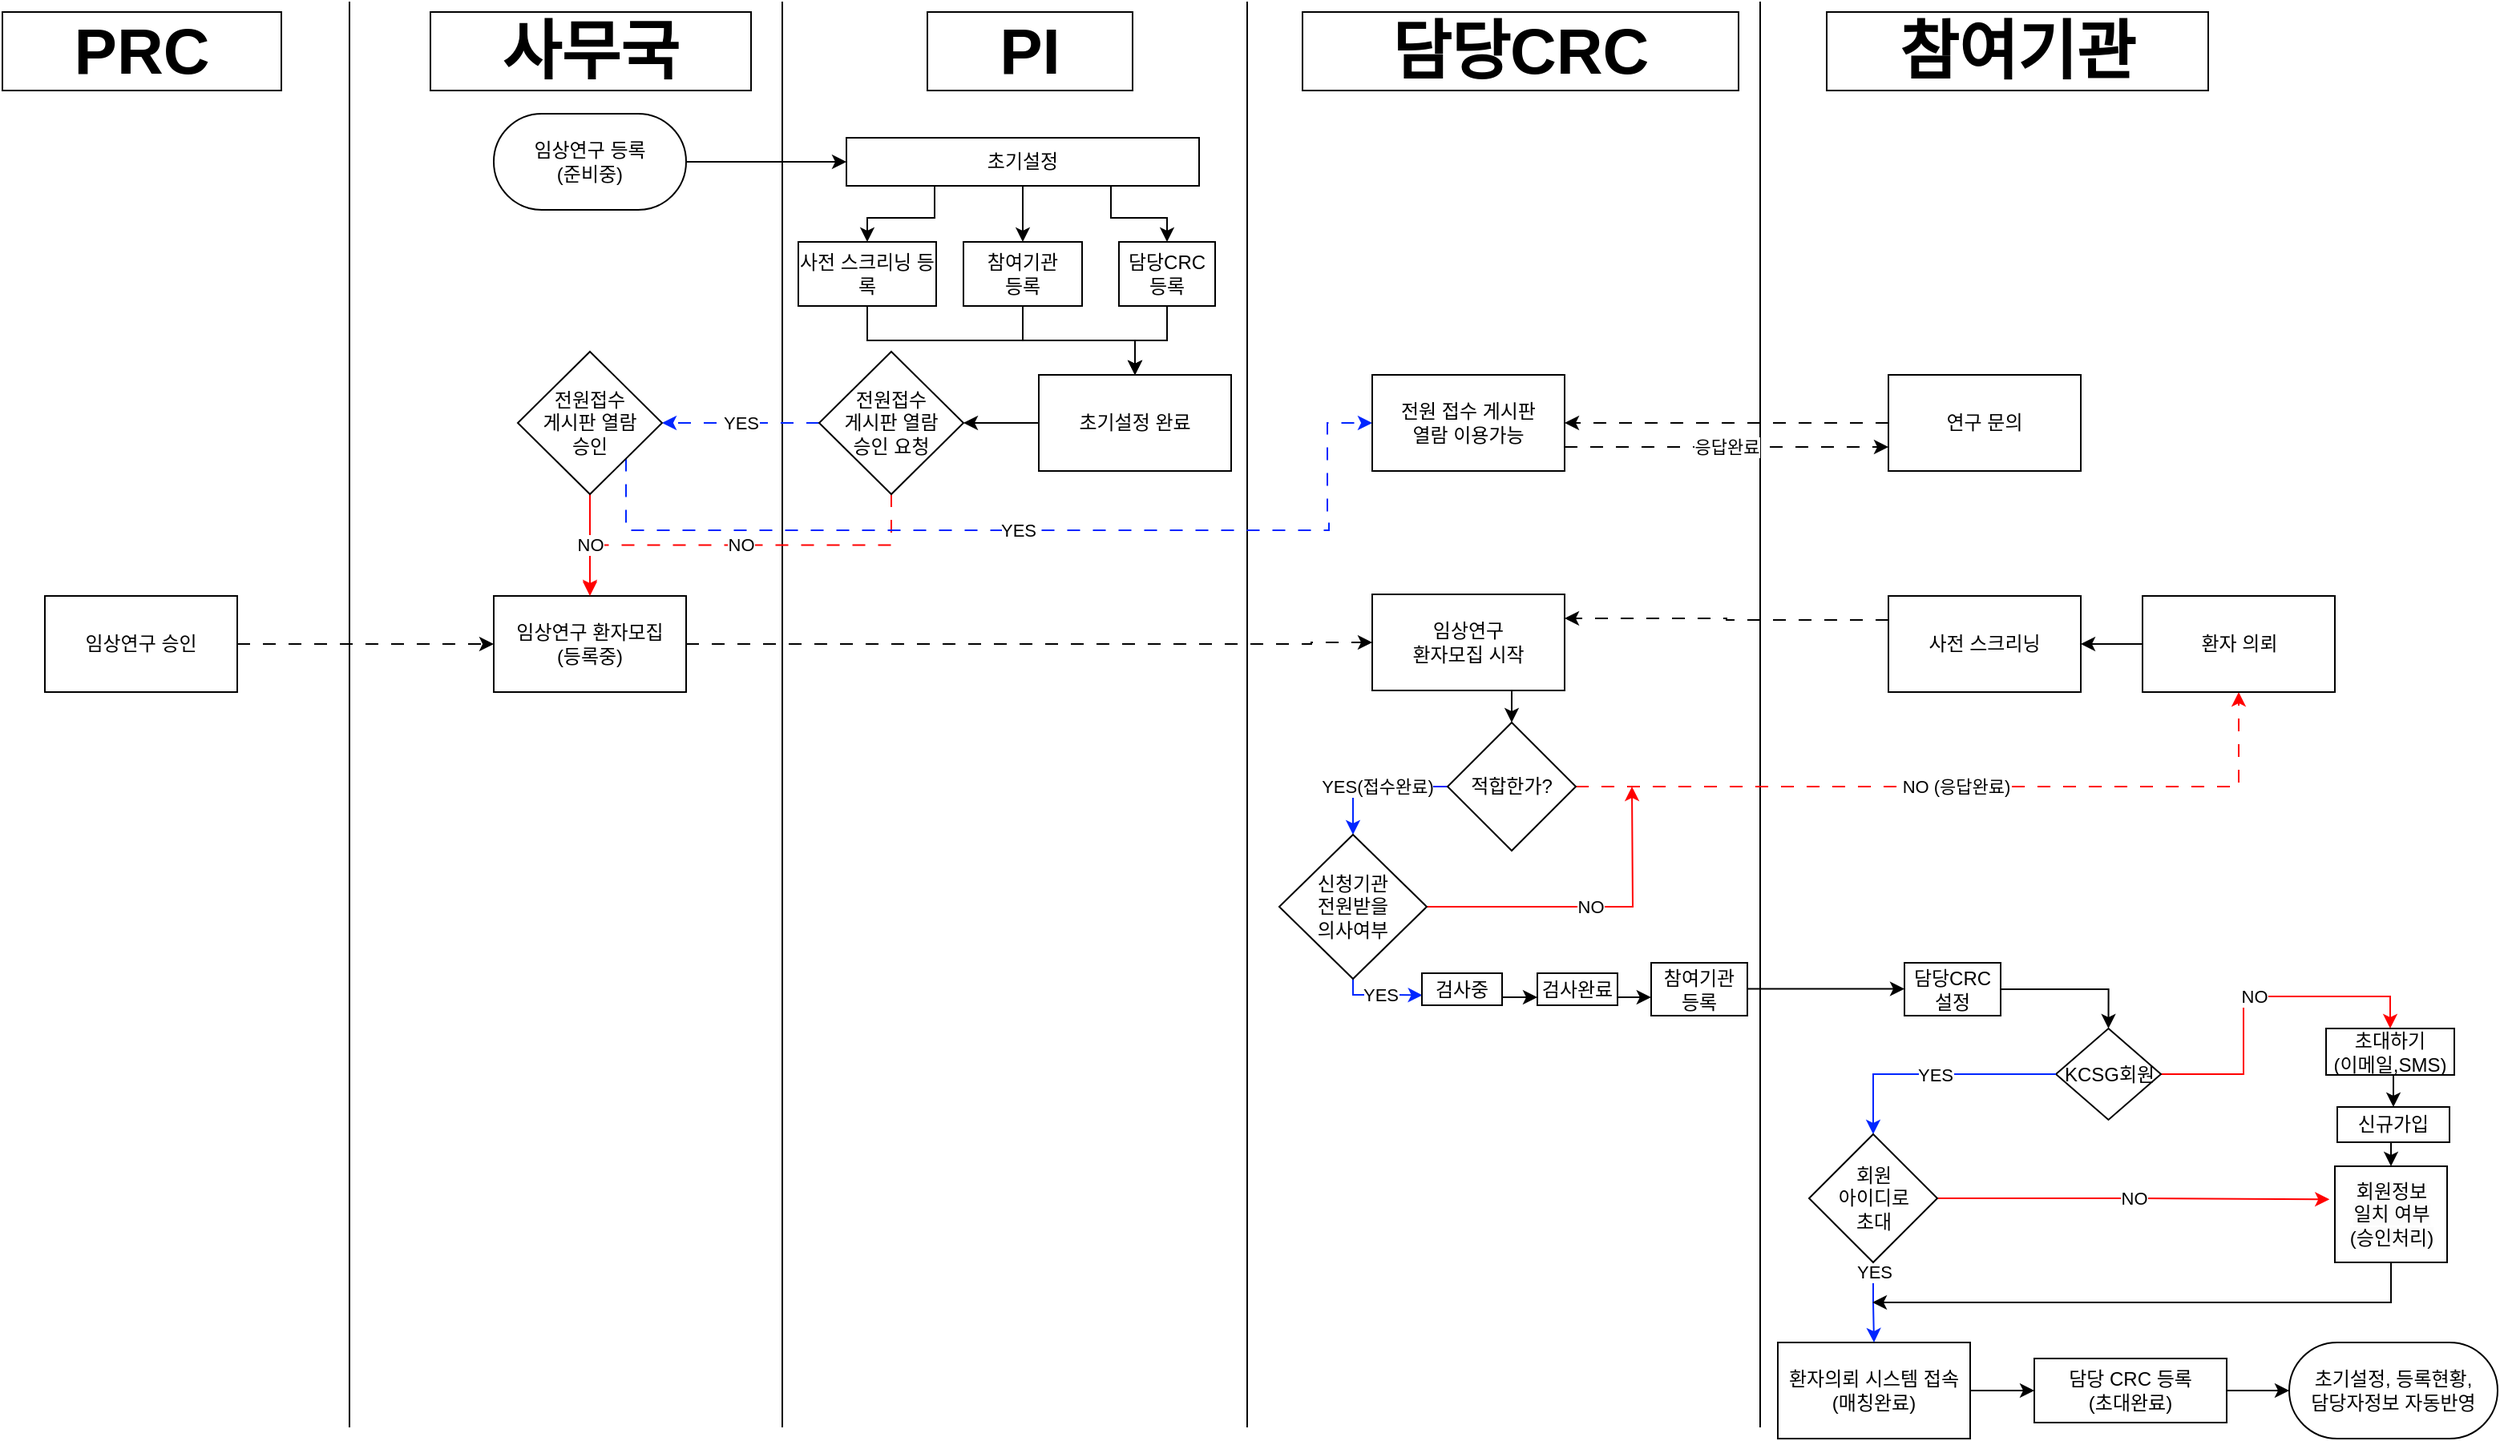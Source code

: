 <mxfile version="21.5.0" type="github" pages="2">
  <diagram id="C5RBs43oDa-KdzZeNtuy" name="Process">
    <mxGraphModel dx="1512" dy="1310" grid="1" gridSize="10" guides="1" tooltips="1" connect="1" arrows="1" fold="1" page="1" pageScale="1" pageWidth="1600" pageHeight="900" background="none" math="0" shadow="0">
      <root>
        <mxCell id="WIyWlLk6GJQsqaUBKTNV-0" />
        <mxCell id="WIyWlLk6GJQsqaUBKTNV-1" parent="WIyWlLk6GJQsqaUBKTNV-0" />
        <mxCell id="2AEH6zildKWPFH1lrGJz-22" value="" style="endArrow=none;html=1;rounded=0;" parent="WIyWlLk6GJQsqaUBKTNV-1" edge="1">
          <mxGeometry width="50" height="50" relative="1" as="geometry">
            <mxPoint x="530" y="890" as="sourcePoint" />
            <mxPoint x="530" as="targetPoint" />
          </mxGeometry>
        </mxCell>
        <mxCell id="2AEH6zildKWPFH1lrGJz-23" value="" style="endArrow=none;html=1;rounded=0;" parent="WIyWlLk6GJQsqaUBKTNV-1" edge="1">
          <mxGeometry width="50" height="50" relative="1" as="geometry">
            <mxPoint x="820" y="890" as="sourcePoint" />
            <mxPoint x="820" as="targetPoint" />
          </mxGeometry>
        </mxCell>
        <mxCell id="gZ0aQkEOYFO3lREGFgBF-1" value="&amp;nbsp; &amp;nbsp; PI&amp;nbsp; &amp;nbsp;&amp;nbsp;" style="text;strokeColor=none;fillColor=none;html=1;fontSize=40;fontStyle=1;verticalAlign=middle;align=center;labelBackgroundColor=#ffffff;labelBorderColor=default;" parent="WIyWlLk6GJQsqaUBKTNV-1" vertex="1">
          <mxGeometry x="634" y="10" width="100" height="40" as="geometry" />
        </mxCell>
        <mxCell id="gZ0aQkEOYFO3lREGFgBF-2" value="&amp;nbsp; &amp;nbsp; &amp;nbsp;담당CRC&amp;nbsp; &amp;nbsp; &amp;nbsp;" style="text;strokeColor=none;fillColor=none;html=1;fontSize=40;fontStyle=1;verticalAlign=middle;align=center;labelBackgroundColor=#ffffff;labelBorderColor=default;" parent="WIyWlLk6GJQsqaUBKTNV-1" vertex="1">
          <mxGeometry x="940" y="10" width="100" height="40" as="geometry" />
        </mxCell>
        <mxCell id="gZ0aQkEOYFO3lREGFgBF-13" value="&amp;nbsp; &amp;nbsp; 사무국&amp;nbsp; &amp;nbsp;&amp;nbsp;" style="text;strokeColor=none;fillColor=none;html=1;fontSize=40;fontStyle=1;verticalAlign=middle;align=center;labelBackgroundColor=#ffffff;labelBorderColor=default;" parent="WIyWlLk6GJQsqaUBKTNV-1" vertex="1">
          <mxGeometry x="360" y="10" width="100" height="40" as="geometry" />
        </mxCell>
        <mxCell id="gkXaaFB1dcDArF_Rj4I_-3" style="edgeStyle=orthogonalEdgeStyle;rounded=0;orthogonalLoop=1;jettySize=auto;html=1;exitX=0;exitY=0.5;exitDx=0;exitDy=0;entryX=1;entryY=0.5;entryDx=0;entryDy=0;" parent="WIyWlLk6GJQsqaUBKTNV-1" source="dN05hJUzH0ERxJpqTL29-1" target="c4fgeOOmXQ9EXnsg8hB--1" edge="1">
          <mxGeometry relative="1" as="geometry">
            <mxPoint x="660" y="263" as="targetPoint" />
          </mxGeometry>
        </mxCell>
        <mxCell id="dN05hJUzH0ERxJpqTL29-1" value="초기설정 완료" style="rounded=0;whiteSpace=wrap;html=1;" parent="WIyWlLk6GJQsqaUBKTNV-1" vertex="1">
          <mxGeometry x="690" y="233" width="120" height="60" as="geometry" />
        </mxCell>
        <mxCell id="gkXaaFB1dcDArF_Rj4I_-5" style="edgeStyle=orthogonalEdgeStyle;rounded=0;orthogonalLoop=1;jettySize=auto;html=1;exitX=1;exitY=0.5;exitDx=0;exitDy=0;dashed=1;dashPattern=8 8;entryX=0;entryY=0.5;entryDx=0;entryDy=0;" parent="WIyWlLk6GJQsqaUBKTNV-1" source="dN05hJUzH0ERxJpqTL29-5" edge="1" target="c4fgeOOmXQ9EXnsg8hB--13">
          <mxGeometry relative="1" as="geometry">
            <mxPoint x="860" y="416" as="targetPoint" />
            <Array as="points">
              <mxPoint x="860" y="400" />
            </Array>
          </mxGeometry>
        </mxCell>
        <mxCell id="dN05hJUzH0ERxJpqTL29-5" value="임상연구 환자모집&lt;br&gt;(등록중)" style="rounded=0;whiteSpace=wrap;html=1;" parent="WIyWlLk6GJQsqaUBKTNV-1" vertex="1">
          <mxGeometry x="350" y="371" width="120" height="60" as="geometry" />
        </mxCell>
        <mxCell id="dN05hJUzH0ERxJpqTL29-8" value="" style="endArrow=none;html=1;rounded=0;" parent="WIyWlLk6GJQsqaUBKTNV-1" edge="1">
          <mxGeometry width="50" height="50" relative="1" as="geometry">
            <mxPoint x="1140" y="890" as="sourcePoint" />
            <mxPoint x="1140" as="targetPoint" />
          </mxGeometry>
        </mxCell>
        <mxCell id="dN05hJUzH0ERxJpqTL29-9" value="&amp;nbsp; &amp;nbsp; 참여기관&amp;nbsp; &amp;nbsp;&amp;nbsp;" style="text;strokeColor=none;fillColor=none;html=1;fontSize=40;fontStyle=1;verticalAlign=middle;align=center;labelBackgroundColor=#ffffff;labelBorderColor=default;" parent="WIyWlLk6GJQsqaUBKTNV-1" vertex="1">
          <mxGeometry x="1220" y="10" width="160" height="40" as="geometry" />
        </mxCell>
        <mxCell id="dN05hJUzH0ERxJpqTL29-49" style="edgeStyle=orthogonalEdgeStyle;rounded=0;orthogonalLoop=1;jettySize=auto;html=1;exitX=1;exitY=0.5;exitDx=0;exitDy=0;entryX=0;entryY=0.5;entryDx=0;entryDy=0;" parent="WIyWlLk6GJQsqaUBKTNV-1" source="dN05hJUzH0ERxJpqTL29-34" target="dN05hJUzH0ERxJpqTL29-45" edge="1">
          <mxGeometry relative="1" as="geometry" />
        </mxCell>
        <mxCell id="dN05hJUzH0ERxJpqTL29-34" value="환자의뢰 시스템 접속&lt;br style=&quot;border-color: var(--border-color);&quot;&gt;(매칭완료)" style="whiteSpace=wrap;html=1;" parent="WIyWlLk6GJQsqaUBKTNV-1" vertex="1">
          <mxGeometry x="1151" y="837" width="120" height="60" as="geometry" />
        </mxCell>
        <mxCell id="gkXaaFB1dcDArF_Rj4I_-24" style="edgeStyle=orthogonalEdgeStyle;rounded=0;orthogonalLoop=1;jettySize=auto;html=1;exitX=0.5;exitY=1;exitDx=0;exitDy=0;entryX=0.5;entryY=0;entryDx=0;entryDy=0;" parent="WIyWlLk6GJQsqaUBKTNV-1" source="dN05hJUzH0ERxJpqTL29-36" target="dN05hJUzH0ERxJpqTL29-44" edge="1">
          <mxGeometry relative="1" as="geometry" />
        </mxCell>
        <mxCell id="dN05hJUzH0ERxJpqTL29-36" value="신규가입" style="whiteSpace=wrap;html=1;" parent="WIyWlLk6GJQsqaUBKTNV-1" vertex="1">
          <mxGeometry x="1500" y="690" width="70" height="22" as="geometry" />
        </mxCell>
        <mxCell id="c4fgeOOmXQ9EXnsg8hB--39" value="NO" style="edgeStyle=orthogonalEdgeStyle;rounded=0;orthogonalLoop=1;jettySize=auto;html=1;exitX=1;exitY=0.5;exitDx=0;exitDy=0;entryX=0.5;entryY=0;entryDx=0;entryDy=0;strokeColor=#ff0000;" edge="1" parent="WIyWlLk6GJQsqaUBKTNV-1" source="dN05hJUzH0ERxJpqTL29-33" target="c4fgeOOmXQ9EXnsg8hB--38">
          <mxGeometry relative="1" as="geometry" />
        </mxCell>
        <mxCell id="dN05hJUzH0ERxJpqTL29-33" value="KCSG회원" style="rhombus;whiteSpace=wrap;html=1;" parent="WIyWlLk6GJQsqaUBKTNV-1" vertex="1">
          <mxGeometry x="1324.5" y="641" width="65.5" height="57" as="geometry" />
        </mxCell>
        <mxCell id="dN05hJUzH0ERxJpqTL29-40" value="YES" style="edgeStyle=orthogonalEdgeStyle;rounded=0;orthogonalLoop=1;jettySize=auto;html=1;entryX=0.5;entryY=0;entryDx=0;entryDy=0;fillColor=#0050ef;strokeColor=#0026ff;" parent="WIyWlLk6GJQsqaUBKTNV-1" source="dN05hJUzH0ERxJpqTL29-33" target="dN05hJUzH0ERxJpqTL29-38" edge="1">
          <mxGeometry relative="1" as="geometry">
            <mxPoint x="1228.5" y="677" as="sourcePoint" />
            <mxPoint x="1283.5" y="607" as="targetPoint" />
          </mxGeometry>
        </mxCell>
        <mxCell id="gkXaaFB1dcDArF_Rj4I_-22" value="YES" style="edgeStyle=orthogonalEdgeStyle;rounded=0;orthogonalLoop=1;jettySize=auto;html=1;exitX=0.5;exitY=1;exitDx=0;exitDy=0;entryX=0.5;entryY=0;entryDx=0;entryDy=0;fillColor=#0050ef;strokeColor=#0026ff;" parent="WIyWlLk6GJQsqaUBKTNV-1" source="dN05hJUzH0ERxJpqTL29-38" target="dN05hJUzH0ERxJpqTL29-34" edge="1">
          <mxGeometry x="-0.76" relative="1" as="geometry">
            <mxPoint as="offset" />
          </mxGeometry>
        </mxCell>
        <mxCell id="gkXaaFB1dcDArF_Rj4I_-23" value="NO" style="edgeStyle=orthogonalEdgeStyle;rounded=0;orthogonalLoop=1;jettySize=auto;html=1;exitX=1;exitY=0.5;exitDx=0;exitDy=0;entryX=-0.048;entryY=0.344;entryDx=0;entryDy=0;entryPerimeter=0;strokeColor=#ff0000;" parent="WIyWlLk6GJQsqaUBKTNV-1" source="dN05hJUzH0ERxJpqTL29-38" target="dN05hJUzH0ERxJpqTL29-44" edge="1">
          <mxGeometry relative="1" as="geometry">
            <mxPoint x="1325.5" y="747" as="sourcePoint" />
            <mxPoint x="1453.5" y="747" as="targetPoint" />
            <Array as="points" />
          </mxGeometry>
        </mxCell>
        <mxCell id="dN05hJUzH0ERxJpqTL29-38" value="회원&lt;br&gt;아이디로&lt;br&gt;초대" style="rhombus;whiteSpace=wrap;html=1;" parent="WIyWlLk6GJQsqaUBKTNV-1" vertex="1">
          <mxGeometry x="1170.5" y="707" width="80" height="80" as="geometry" />
        </mxCell>
        <mxCell id="dN05hJUzH0ERxJpqTL29-46" style="edgeStyle=orthogonalEdgeStyle;rounded=0;orthogonalLoop=1;jettySize=auto;html=1;exitX=0.5;exitY=1;exitDx=0;exitDy=0;" parent="WIyWlLk6GJQsqaUBKTNV-1" source="dN05hJUzH0ERxJpqTL29-44" edge="1">
          <mxGeometry relative="1" as="geometry">
            <mxPoint x="1210" y="812" as="targetPoint" />
            <Array as="points">
              <mxPoint x="1533" y="812" />
            </Array>
          </mxGeometry>
        </mxCell>
        <mxCell id="dN05hJUzH0ERxJpqTL29-44" value="&lt;span style=&quot;color: rgb(0, 0, 0); font-family: Helvetica; font-size: 12px; font-style: normal; font-variant-ligatures: normal; font-variant-caps: normal; font-weight: 400; letter-spacing: normal; orphans: 2; text-align: center; text-indent: 0px; text-transform: none; widows: 2; word-spacing: 0px; -webkit-text-stroke-width: 0px; background-color: rgb(251, 251, 251); text-decoration-thickness: initial; text-decoration-style: initial; text-decoration-color: initial; float: none; display: inline !important;&quot;&gt;회원정보&lt;/span&gt;&lt;br style=&quot;border-color: var(--border-color); color: rgb(0, 0, 0); font-family: Helvetica; font-size: 12px; font-style: normal; font-variant-ligatures: normal; font-variant-caps: normal; font-weight: 400; letter-spacing: normal; orphans: 2; text-align: center; text-indent: 0px; text-transform: none; widows: 2; word-spacing: 0px; -webkit-text-stroke-width: 0px; background-color: rgb(251, 251, 251); text-decoration-thickness: initial; text-decoration-style: initial; text-decoration-color: initial;&quot;&gt;&lt;span style=&quot;color: rgb(0, 0, 0); font-family: Helvetica; font-size: 12px; font-style: normal; font-variant-ligatures: normal; font-variant-caps: normal; font-weight: 400; letter-spacing: normal; orphans: 2; text-align: center; text-indent: 0px; text-transform: none; widows: 2; word-spacing: 0px; -webkit-text-stroke-width: 0px; background-color: rgb(251, 251, 251); text-decoration-thickness: initial; text-decoration-style: initial; text-decoration-color: initial; float: none; display: inline !important;&quot;&gt;일치 여부&lt;/span&gt;&lt;br style=&quot;border-color: var(--border-color); color: rgb(0, 0, 0); font-family: Helvetica; font-size: 12px; font-style: normal; font-variant-ligatures: normal; font-variant-caps: normal; font-weight: 400; letter-spacing: normal; orphans: 2; text-align: center; text-indent: 0px; text-transform: none; widows: 2; word-spacing: 0px; -webkit-text-stroke-width: 0px; background-color: rgb(251, 251, 251); text-decoration-thickness: initial; text-decoration-style: initial; text-decoration-color: initial;&quot;&gt;&lt;span style=&quot;color: rgb(0, 0, 0); font-family: Helvetica; font-size: 12px; font-style: normal; font-variant-ligatures: normal; font-variant-caps: normal; font-weight: 400; letter-spacing: normal; orphans: 2; text-align: center; text-indent: 0px; text-transform: none; widows: 2; word-spacing: 0px; -webkit-text-stroke-width: 0px; background-color: rgb(251, 251, 251); text-decoration-thickness: initial; text-decoration-style: initial; text-decoration-color: initial; float: none; display: inline !important;&quot;&gt;(승인처리)&lt;/span&gt;" style="whiteSpace=wrap;html=1;" parent="WIyWlLk6GJQsqaUBKTNV-1" vertex="1">
          <mxGeometry x="1498.5" y="727" width="70" height="60" as="geometry" />
        </mxCell>
        <mxCell id="dN05hJUzH0ERxJpqTL29-50" style="edgeStyle=orthogonalEdgeStyle;rounded=0;orthogonalLoop=1;jettySize=auto;html=1;exitX=1;exitY=0.5;exitDx=0;exitDy=0;entryX=0;entryY=0.5;entryDx=0;entryDy=0;" parent="WIyWlLk6GJQsqaUBKTNV-1" source="dN05hJUzH0ERxJpqTL29-45" target="dN05hJUzH0ERxJpqTL29-54" edge="1">
          <mxGeometry relative="1" as="geometry">
            <mxPoint x="1465" y="746" as="targetPoint" />
          </mxGeometry>
        </mxCell>
        <mxCell id="dN05hJUzH0ERxJpqTL29-45" value="담당 CRC 등록&lt;br&gt;(초대완료)" style="whiteSpace=wrap;html=1;" parent="WIyWlLk6GJQsqaUBKTNV-1" vertex="1">
          <mxGeometry x="1311" y="847" width="120" height="40" as="geometry" />
        </mxCell>
        <mxCell id="dN05hJUzH0ERxJpqTL29-54" value="초기설정, 등록현황,&lt;br&gt;담당자정보 자동반영" style="rounded=1;whiteSpace=wrap;html=1;arcSize=50;" parent="WIyWlLk6GJQsqaUBKTNV-1" vertex="1">
          <mxGeometry x="1470" y="837" width="130" height="60" as="geometry" />
        </mxCell>
        <mxCell id="gkXaaFB1dcDArF_Rj4I_-17" style="edgeStyle=orthogonalEdgeStyle;rounded=0;orthogonalLoop=1;jettySize=auto;html=1;exitX=1;exitY=0.5;exitDx=0;exitDy=0;entryX=0;entryY=0.5;entryDx=0;entryDy=0;" parent="WIyWlLk6GJQsqaUBKTNV-1" source="gkXaaFB1dcDArF_Rj4I_-7" target="gkXaaFB1dcDArF_Rj4I_-16" edge="1">
          <mxGeometry relative="1" as="geometry" />
        </mxCell>
        <mxCell id="gkXaaFB1dcDArF_Rj4I_-7" value="임상연구 등록&lt;br&gt;(준비중)" style="rounded=1;whiteSpace=wrap;html=1;arcSize=50;" parent="WIyWlLk6GJQsqaUBKTNV-1" vertex="1">
          <mxGeometry x="350" y="70" width="120" height="60" as="geometry" />
        </mxCell>
        <mxCell id="gkXaaFB1dcDArF_Rj4I_-14" style="edgeStyle=orthogonalEdgeStyle;rounded=0;orthogonalLoop=1;jettySize=auto;html=1;exitX=0.5;exitY=1;exitDx=0;exitDy=0;entryX=0.5;entryY=0;entryDx=0;entryDy=0;" parent="WIyWlLk6GJQsqaUBKTNV-1" source="gkXaaFB1dcDArF_Rj4I_-8" target="dN05hJUzH0ERxJpqTL29-1" edge="1">
          <mxGeometry relative="1" as="geometry">
            <mxPoint x="676" y="250" as="targetPoint" />
          </mxGeometry>
        </mxCell>
        <mxCell id="gkXaaFB1dcDArF_Rj4I_-8" value="사전 스크리닝 등록" style="rounded=0;whiteSpace=wrap;html=1;" parent="WIyWlLk6GJQsqaUBKTNV-1" vertex="1">
          <mxGeometry x="540" y="150" width="86" height="40" as="geometry" />
        </mxCell>
        <mxCell id="gkXaaFB1dcDArF_Rj4I_-13" style="edgeStyle=orthogonalEdgeStyle;rounded=0;orthogonalLoop=1;jettySize=auto;html=1;exitX=0.5;exitY=1;exitDx=0;exitDy=0;entryX=0.5;entryY=0;entryDx=0;entryDy=0;" parent="WIyWlLk6GJQsqaUBKTNV-1" source="gkXaaFB1dcDArF_Rj4I_-9" target="dN05hJUzH0ERxJpqTL29-1" edge="1">
          <mxGeometry relative="1" as="geometry">
            <mxPoint x="679.588" y="250" as="targetPoint" />
          </mxGeometry>
        </mxCell>
        <mxCell id="gkXaaFB1dcDArF_Rj4I_-9" value="참여기관&lt;br&gt;등록" style="rounded=0;whiteSpace=wrap;html=1;" parent="WIyWlLk6GJQsqaUBKTNV-1" vertex="1">
          <mxGeometry x="643" y="150" width="74" height="40" as="geometry" />
        </mxCell>
        <mxCell id="gkXaaFB1dcDArF_Rj4I_-12" style="edgeStyle=orthogonalEdgeStyle;rounded=0;orthogonalLoop=1;jettySize=auto;html=1;exitX=0.5;exitY=1;exitDx=0;exitDy=0;entryX=0.5;entryY=0;entryDx=0;entryDy=0;" parent="WIyWlLk6GJQsqaUBKTNV-1" source="gkXaaFB1dcDArF_Rj4I_-10" target="dN05hJUzH0ERxJpqTL29-1" edge="1">
          <mxGeometry relative="1" as="geometry" />
        </mxCell>
        <mxCell id="gkXaaFB1dcDArF_Rj4I_-10" value="담당CRC&lt;br&gt;등록" style="rounded=0;whiteSpace=wrap;html=1;" parent="WIyWlLk6GJQsqaUBKTNV-1" vertex="1">
          <mxGeometry x="740" y="150" width="60" height="40" as="geometry" />
        </mxCell>
        <mxCell id="gkXaaFB1dcDArF_Rj4I_-18" style="edgeStyle=orthogonalEdgeStyle;rounded=0;orthogonalLoop=1;jettySize=auto;html=1;exitX=0.25;exitY=1;exitDx=0;exitDy=0;entryX=0.5;entryY=0;entryDx=0;entryDy=0;" parent="WIyWlLk6GJQsqaUBKTNV-1" source="gkXaaFB1dcDArF_Rj4I_-16" target="gkXaaFB1dcDArF_Rj4I_-8" edge="1">
          <mxGeometry relative="1" as="geometry" />
        </mxCell>
        <mxCell id="gkXaaFB1dcDArF_Rj4I_-19" style="edgeStyle=orthogonalEdgeStyle;rounded=0;orthogonalLoop=1;jettySize=auto;html=1;exitX=0.5;exitY=1;exitDx=0;exitDy=0;entryX=0.5;entryY=0;entryDx=0;entryDy=0;" parent="WIyWlLk6GJQsqaUBKTNV-1" source="gkXaaFB1dcDArF_Rj4I_-16" target="gkXaaFB1dcDArF_Rj4I_-9" edge="1">
          <mxGeometry relative="1" as="geometry" />
        </mxCell>
        <mxCell id="gkXaaFB1dcDArF_Rj4I_-20" style="edgeStyle=orthogonalEdgeStyle;rounded=0;orthogonalLoop=1;jettySize=auto;html=1;exitX=0.75;exitY=1;exitDx=0;exitDy=0;entryX=0.5;entryY=0;entryDx=0;entryDy=0;" parent="WIyWlLk6GJQsqaUBKTNV-1" source="gkXaaFB1dcDArF_Rj4I_-16" target="gkXaaFB1dcDArF_Rj4I_-10" edge="1">
          <mxGeometry relative="1" as="geometry" />
        </mxCell>
        <mxCell id="gkXaaFB1dcDArF_Rj4I_-16" value="초기설정" style="rounded=0;whiteSpace=wrap;html=1;" parent="WIyWlLk6GJQsqaUBKTNV-1" vertex="1">
          <mxGeometry x="570" y="85" width="220" height="30" as="geometry" />
        </mxCell>
        <mxCell id="c4fgeOOmXQ9EXnsg8hB--11" style="edgeStyle=orthogonalEdgeStyle;rounded=0;orthogonalLoop=1;jettySize=auto;html=1;exitX=0;exitY=0.5;exitDx=0;exitDy=0;entryX=1;entryY=0.5;entryDx=0;entryDy=0;dashed=1;dashPattern=8 8;" edge="1" parent="WIyWlLk6GJQsqaUBKTNV-1" source="c4fgeOOmXQ9EXnsg8hB--0" target="c4fgeOOmXQ9EXnsg8hB--10">
          <mxGeometry relative="1" as="geometry" />
        </mxCell>
        <mxCell id="c4fgeOOmXQ9EXnsg8hB--0" value="연구 문의" style="rounded=0;whiteSpace=wrap;html=1;" vertex="1" parent="WIyWlLk6GJQsqaUBKTNV-1">
          <mxGeometry x="1220" y="233" width="120" height="60" as="geometry" />
        </mxCell>
        <mxCell id="c4fgeOOmXQ9EXnsg8hB--2" value="NO" style="edgeStyle=orthogonalEdgeStyle;rounded=0;orthogonalLoop=1;jettySize=auto;html=1;exitX=0.5;exitY=1;exitDx=0;exitDy=0;entryX=0.5;entryY=0;entryDx=0;entryDy=0;dashed=1;dashPattern=8 8;fillColor=#e51400;strokeColor=#ff0000;" edge="1" parent="WIyWlLk6GJQsqaUBKTNV-1" source="c4fgeOOmXQ9EXnsg8hB--1" target="dN05hJUzH0ERxJpqTL29-5">
          <mxGeometry relative="1" as="geometry" />
        </mxCell>
        <mxCell id="c4fgeOOmXQ9EXnsg8hB--3" value="YES" style="edgeStyle=orthogonalEdgeStyle;rounded=0;orthogonalLoop=1;jettySize=auto;html=1;exitX=0;exitY=0.5;exitDx=0;exitDy=0;dashed=1;dashPattern=8 8;entryX=1;entryY=0.5;entryDx=0;entryDy=0;fillColor=#0050ef;strokeColor=#0026ff;" edge="1" parent="WIyWlLk6GJQsqaUBKTNV-1" source="c4fgeOOmXQ9EXnsg8hB--1" target="c4fgeOOmXQ9EXnsg8hB--5">
          <mxGeometry relative="1" as="geometry">
            <mxPoint x="480" y="263.333" as="targetPoint" />
          </mxGeometry>
        </mxCell>
        <mxCell id="c4fgeOOmXQ9EXnsg8hB--1" value="전원접수&lt;br&gt;게시판 열람&lt;br&gt;승인 요청" style="rhombus;whiteSpace=wrap;html=1;" vertex="1" parent="WIyWlLk6GJQsqaUBKTNV-1">
          <mxGeometry x="553" y="218.5" width="90" height="89" as="geometry" />
        </mxCell>
        <mxCell id="c4fgeOOmXQ9EXnsg8hB--6" value="NO" style="edgeStyle=orthogonalEdgeStyle;rounded=0;orthogonalLoop=1;jettySize=auto;html=1;exitX=0.5;exitY=1;exitDx=0;exitDy=0;fillColor=#d80073;strokeColor=#ff0000;" edge="1" parent="WIyWlLk6GJQsqaUBKTNV-1" source="c4fgeOOmXQ9EXnsg8hB--5">
          <mxGeometry relative="1" as="geometry">
            <mxPoint x="410" y="370" as="targetPoint" />
          </mxGeometry>
        </mxCell>
        <mxCell id="c4fgeOOmXQ9EXnsg8hB--8" value="YES" style="edgeStyle=orthogonalEdgeStyle;rounded=0;orthogonalLoop=1;jettySize=auto;html=1;exitX=1;exitY=1;exitDx=0;exitDy=0;dashed=1;dashPattern=8 8;entryX=0;entryY=0.5;entryDx=0;entryDy=0;fillColor=#0050ef;strokeColor=#0026ff;" edge="1" parent="WIyWlLk6GJQsqaUBKTNV-1" source="c4fgeOOmXQ9EXnsg8hB--5" target="c4fgeOOmXQ9EXnsg8hB--10">
          <mxGeometry relative="1" as="geometry">
            <mxPoint x="870" y="290" as="targetPoint" />
            <Array as="points">
              <mxPoint x="433" y="330" />
              <mxPoint x="871" y="330" />
              <mxPoint x="871" y="320" />
              <mxPoint x="870" y="320" />
              <mxPoint x="870" y="263" />
            </Array>
          </mxGeometry>
        </mxCell>
        <mxCell id="c4fgeOOmXQ9EXnsg8hB--5" value="전원접수&lt;br&gt;게시판 열람&lt;br&gt;승인" style="rhombus;whiteSpace=wrap;html=1;" vertex="1" parent="WIyWlLk6GJQsqaUBKTNV-1">
          <mxGeometry x="365" y="218.5" width="90" height="89" as="geometry" />
        </mxCell>
        <mxCell id="c4fgeOOmXQ9EXnsg8hB--14" style="edgeStyle=orthogonalEdgeStyle;rounded=0;orthogonalLoop=1;jettySize=auto;html=1;exitX=0;exitY=0.25;exitDx=0;exitDy=0;entryX=1;entryY=0.25;entryDx=0;entryDy=0;dashed=1;dashPattern=8 8;" edge="1" parent="WIyWlLk6GJQsqaUBKTNV-1" source="c4fgeOOmXQ9EXnsg8hB--9" target="c4fgeOOmXQ9EXnsg8hB--13">
          <mxGeometry relative="1" as="geometry" />
        </mxCell>
        <mxCell id="c4fgeOOmXQ9EXnsg8hB--9" value="사전 스크리닝" style="rounded=0;whiteSpace=wrap;html=1;" vertex="1" parent="WIyWlLk6GJQsqaUBKTNV-1">
          <mxGeometry x="1220" y="371" width="120" height="60" as="geometry" />
        </mxCell>
        <mxCell id="c4fgeOOmXQ9EXnsg8hB--12" value="응답완료" style="edgeStyle=orthogonalEdgeStyle;rounded=0;orthogonalLoop=1;jettySize=auto;html=1;exitX=1;exitY=0.75;exitDx=0;exitDy=0;entryX=0;entryY=0.75;entryDx=0;entryDy=0;dashed=1;dashPattern=8 8;" edge="1" parent="WIyWlLk6GJQsqaUBKTNV-1" source="c4fgeOOmXQ9EXnsg8hB--10" target="c4fgeOOmXQ9EXnsg8hB--0">
          <mxGeometry relative="1" as="geometry" />
        </mxCell>
        <mxCell id="c4fgeOOmXQ9EXnsg8hB--10" value="전원 접수 게시판&lt;br&gt;열람 이용가능" style="rounded=0;whiteSpace=wrap;html=1;" vertex="1" parent="WIyWlLk6GJQsqaUBKTNV-1">
          <mxGeometry x="898" y="233" width="120" height="60" as="geometry" />
        </mxCell>
        <mxCell id="c4fgeOOmXQ9EXnsg8hB--15" value="NO (응답완료)" style="edgeStyle=orthogonalEdgeStyle;rounded=0;orthogonalLoop=1;jettySize=auto;html=1;exitX=1;exitY=0.5;exitDx=0;exitDy=0;entryX=0.5;entryY=1;entryDx=0;entryDy=0;dashed=1;dashPattern=8 8;strokeColor=#ff0000;" edge="1" parent="WIyWlLk6GJQsqaUBKTNV-1" source="c4fgeOOmXQ9EXnsg8hB--18" target="c4fgeOOmXQ9EXnsg8hB--16">
          <mxGeometry relative="1" as="geometry" />
        </mxCell>
        <mxCell id="c4fgeOOmXQ9EXnsg8hB--19" style="edgeStyle=orthogonalEdgeStyle;rounded=0;orthogonalLoop=1;jettySize=auto;html=1;exitX=0.5;exitY=1;exitDx=0;exitDy=0;entryX=0.5;entryY=0;entryDx=0;entryDy=0;" edge="1" parent="WIyWlLk6GJQsqaUBKTNV-1" source="c4fgeOOmXQ9EXnsg8hB--13" target="c4fgeOOmXQ9EXnsg8hB--18">
          <mxGeometry relative="1" as="geometry" />
        </mxCell>
        <mxCell id="c4fgeOOmXQ9EXnsg8hB--13" value="임상연구&lt;br&gt;환자모집 시작" style="rounded=0;whiteSpace=wrap;html=1;" vertex="1" parent="WIyWlLk6GJQsqaUBKTNV-1">
          <mxGeometry x="898" y="370" width="120" height="60" as="geometry" />
        </mxCell>
        <mxCell id="c4fgeOOmXQ9EXnsg8hB--17" style="edgeStyle=orthogonalEdgeStyle;rounded=0;orthogonalLoop=1;jettySize=auto;html=1;exitX=0;exitY=0.5;exitDx=0;exitDy=0;entryX=1;entryY=0.5;entryDx=0;entryDy=0;" edge="1" parent="WIyWlLk6GJQsqaUBKTNV-1" source="c4fgeOOmXQ9EXnsg8hB--16" target="c4fgeOOmXQ9EXnsg8hB--9">
          <mxGeometry relative="1" as="geometry" />
        </mxCell>
        <mxCell id="c4fgeOOmXQ9EXnsg8hB--16" value="환자 의뢰" style="rounded=0;whiteSpace=wrap;html=1;" vertex="1" parent="WIyWlLk6GJQsqaUBKTNV-1">
          <mxGeometry x="1378.5" y="371" width="120" height="60" as="geometry" />
        </mxCell>
        <mxCell id="c4fgeOOmXQ9EXnsg8hB--20" value="YES(접수완료)" style="edgeStyle=orthogonalEdgeStyle;rounded=0;orthogonalLoop=1;jettySize=auto;html=1;exitX=0;exitY=0.5;exitDx=0;exitDy=0;entryX=0.5;entryY=0;entryDx=0;entryDy=0;fillColor=#0050ef;strokeColor=#0026ff;" edge="1" parent="WIyWlLk6GJQsqaUBKTNV-1" source="c4fgeOOmXQ9EXnsg8hB--18" target="c4fgeOOmXQ9EXnsg8hB--23">
          <mxGeometry relative="1" as="geometry">
            <mxPoint x="890" y="500" as="targetPoint" />
          </mxGeometry>
        </mxCell>
        <mxCell id="c4fgeOOmXQ9EXnsg8hB--18" value="적합한가?" style="rhombus;whiteSpace=wrap;html=1;" vertex="1" parent="WIyWlLk6GJQsqaUBKTNV-1">
          <mxGeometry x="945" y="450" width="80" height="80" as="geometry" />
        </mxCell>
        <mxCell id="c4fgeOOmXQ9EXnsg8hB--24" value="NO" style="edgeStyle=orthogonalEdgeStyle;rounded=0;orthogonalLoop=1;jettySize=auto;html=1;exitX=1;exitY=0.5;exitDx=0;exitDy=0;strokeColor=#ff0000;" edge="1" parent="WIyWlLk6GJQsqaUBKTNV-1" source="c4fgeOOmXQ9EXnsg8hB--23">
          <mxGeometry relative="1" as="geometry">
            <mxPoint x="1060" y="490" as="targetPoint" />
          </mxGeometry>
        </mxCell>
        <mxCell id="c4fgeOOmXQ9EXnsg8hB--28" value="YES" style="edgeStyle=orthogonalEdgeStyle;rounded=0;orthogonalLoop=1;jettySize=auto;html=1;exitX=0.5;exitY=1;exitDx=0;exitDy=0;entryX=0.007;entryY=0.685;entryDx=0;entryDy=0;entryPerimeter=0;fillColor=#0050ef;strokeColor=#0026ff;" edge="1" parent="WIyWlLk6GJQsqaUBKTNV-1" source="c4fgeOOmXQ9EXnsg8hB--23" target="c4fgeOOmXQ9EXnsg8hB--26">
          <mxGeometry relative="1" as="geometry">
            <mxPoint x="885.783" y="620" as="targetPoint" />
            <Array as="points">
              <mxPoint x="886" y="620" />
              <mxPoint x="910" y="620" />
            </Array>
          </mxGeometry>
        </mxCell>
        <mxCell id="c4fgeOOmXQ9EXnsg8hB--23" value="신청기관&lt;br&gt;전원받을&lt;br&gt;의사여부" style="rhombus;whiteSpace=wrap;html=1;" vertex="1" parent="WIyWlLk6GJQsqaUBKTNV-1">
          <mxGeometry x="840" y="520" width="92" height="90" as="geometry" />
        </mxCell>
        <mxCell id="c4fgeOOmXQ9EXnsg8hB--30" style="edgeStyle=orthogonalEdgeStyle;rounded=0;orthogonalLoop=1;jettySize=auto;html=1;exitX=1;exitY=0.75;exitDx=0;exitDy=0;entryX=-0.001;entryY=0.655;entryDx=0;entryDy=0;entryPerimeter=0;" edge="1" parent="WIyWlLk6GJQsqaUBKTNV-1" source="c4fgeOOmXQ9EXnsg8hB--25" target="c4fgeOOmXQ9EXnsg8hB--27">
          <mxGeometry relative="1" as="geometry" />
        </mxCell>
        <mxCell id="c4fgeOOmXQ9EXnsg8hB--25" value="검사완료" style="rounded=0;whiteSpace=wrap;html=1;" vertex="1" parent="WIyWlLk6GJQsqaUBKTNV-1">
          <mxGeometry x="1001" y="606.5" width="50" height="20" as="geometry" />
        </mxCell>
        <mxCell id="c4fgeOOmXQ9EXnsg8hB--29" style="edgeStyle=orthogonalEdgeStyle;rounded=0;orthogonalLoop=1;jettySize=auto;html=1;exitX=1;exitY=0.75;exitDx=0;exitDy=0;entryX=0;entryY=0.75;entryDx=0;entryDy=0;" edge="1" parent="WIyWlLk6GJQsqaUBKTNV-1" source="c4fgeOOmXQ9EXnsg8hB--26" target="c4fgeOOmXQ9EXnsg8hB--25">
          <mxGeometry relative="1" as="geometry" />
        </mxCell>
        <mxCell id="c4fgeOOmXQ9EXnsg8hB--26" value="검사중" style="rounded=0;whiteSpace=wrap;html=1;" vertex="1" parent="WIyWlLk6GJQsqaUBKTNV-1">
          <mxGeometry x="929" y="606.5" width="50" height="20" as="geometry" />
        </mxCell>
        <mxCell id="c4fgeOOmXQ9EXnsg8hB--31" style="edgeStyle=orthogonalEdgeStyle;rounded=0;orthogonalLoop=1;jettySize=auto;html=1;exitX=1;exitY=0.75;exitDx=0;exitDy=0;" edge="1" parent="WIyWlLk6GJQsqaUBKTNV-1">
          <mxGeometry relative="1" as="geometry">
            <mxPoint x="1230" y="616.254" as="targetPoint" />
            <mxPoint x="1132" y="616.29" as="sourcePoint" />
          </mxGeometry>
        </mxCell>
        <mxCell id="c4fgeOOmXQ9EXnsg8hB--27" value="참여기관&lt;br&gt;등록" style="rounded=0;whiteSpace=wrap;html=1;" vertex="1" parent="WIyWlLk6GJQsqaUBKTNV-1">
          <mxGeometry x="1072" y="600" width="60" height="33" as="geometry" />
        </mxCell>
        <mxCell id="c4fgeOOmXQ9EXnsg8hB--32" value="" style="endArrow=none;html=1;rounded=0;" edge="1" parent="WIyWlLk6GJQsqaUBKTNV-1">
          <mxGeometry width="50" height="50" relative="1" as="geometry">
            <mxPoint x="260" y="890" as="sourcePoint" />
            <mxPoint x="260" as="targetPoint" />
          </mxGeometry>
        </mxCell>
        <mxCell id="c4fgeOOmXQ9EXnsg8hB--33" value="&amp;nbsp; &amp;nbsp; PRC&amp;nbsp; &amp;nbsp;&amp;nbsp;" style="text;strokeColor=none;fillColor=none;html=1;fontSize=40;fontStyle=1;verticalAlign=middle;align=center;labelBackgroundColor=#ffffff;labelBorderColor=default;" vertex="1" parent="WIyWlLk6GJQsqaUBKTNV-1">
          <mxGeometry x="80" y="10" width="100" height="40" as="geometry" />
        </mxCell>
        <mxCell id="c4fgeOOmXQ9EXnsg8hB--35" style="edgeStyle=orthogonalEdgeStyle;rounded=0;orthogonalLoop=1;jettySize=auto;html=1;exitX=1;exitY=0.5;exitDx=0;exitDy=0;entryX=0;entryY=0.5;entryDx=0;entryDy=0;dashed=1;dashPattern=8 8;" edge="1" parent="WIyWlLk6GJQsqaUBKTNV-1" source="c4fgeOOmXQ9EXnsg8hB--34" target="dN05hJUzH0ERxJpqTL29-5">
          <mxGeometry relative="1" as="geometry" />
        </mxCell>
        <mxCell id="c4fgeOOmXQ9EXnsg8hB--34" value="임상연구 승인" style="rounded=0;whiteSpace=wrap;html=1;" vertex="1" parent="WIyWlLk6GJQsqaUBKTNV-1">
          <mxGeometry x="70" y="371" width="120" height="60" as="geometry" />
        </mxCell>
        <mxCell id="c4fgeOOmXQ9EXnsg8hB--37" style="edgeStyle=orthogonalEdgeStyle;rounded=0;orthogonalLoop=1;jettySize=auto;html=1;exitX=1;exitY=0.5;exitDx=0;exitDy=0;entryX=0.5;entryY=0;entryDx=0;entryDy=0;" edge="1" parent="WIyWlLk6GJQsqaUBKTNV-1" source="c4fgeOOmXQ9EXnsg8hB--36" target="dN05hJUzH0ERxJpqTL29-33">
          <mxGeometry relative="1" as="geometry" />
        </mxCell>
        <mxCell id="c4fgeOOmXQ9EXnsg8hB--36" value="담당CRC 설정" style="rounded=0;whiteSpace=wrap;html=1;" vertex="1" parent="WIyWlLk6GJQsqaUBKTNV-1">
          <mxGeometry x="1230" y="600" width="60" height="33" as="geometry" />
        </mxCell>
        <mxCell id="c4fgeOOmXQ9EXnsg8hB--40" style="edgeStyle=orthogonalEdgeStyle;rounded=0;orthogonalLoop=1;jettySize=auto;html=1;exitX=0.5;exitY=1;exitDx=0;exitDy=0;entryX=0.5;entryY=0;entryDx=0;entryDy=0;" edge="1" parent="WIyWlLk6GJQsqaUBKTNV-1" source="c4fgeOOmXQ9EXnsg8hB--38" target="dN05hJUzH0ERxJpqTL29-36">
          <mxGeometry relative="1" as="geometry" />
        </mxCell>
        <mxCell id="c4fgeOOmXQ9EXnsg8hB--38" value="초대하기&lt;br&gt;(이메일,SMS)" style="rounded=0;whiteSpace=wrap;html=1;" vertex="1" parent="WIyWlLk6GJQsqaUBKTNV-1">
          <mxGeometry x="1493" y="641" width="80" height="29" as="geometry" />
        </mxCell>
      </root>
    </mxGraphModel>
  </diagram>
  <diagram id="bl3gqXeNOLn-QxLA4Ihh" name="site map">
    <mxGraphModel dx="1395" dy="1209" grid="1" gridSize="10" guides="1" tooltips="1" connect="1" arrows="1" fold="1" page="1" pageScale="1" pageWidth="1600" pageHeight="900" math="0" shadow="0">
      <root>
        <mxCell id="0" />
        <mxCell id="1" parent="0" />
        <mxCell id="uKjMFpYKCm54k0II8-uF-36" value="" style="rounded=0;whiteSpace=wrap;html=1;dashed=1;dashPattern=12 12;strokeColor=#ff0000;" parent="1" vertex="1">
          <mxGeometry x="1279" y="194" width="141" height="700" as="geometry" />
        </mxCell>
        <mxCell id="uKjMFpYKCm54k0II8-uF-3" value="" style="edgeStyle=orthogonalEdgeStyle;rounded=0;orthogonalLoop=1;jettySize=auto;html=1;endArrow=none;endFill=0;" parent="1" source="uKjMFpYKCm54k0II8-uF-1" target="uKjMFpYKCm54k0II8-uF-2" edge="1">
          <mxGeometry relative="1" as="geometry" />
        </mxCell>
        <mxCell id="uKjMFpYKCm54k0II8-uF-9" value="" style="edgeStyle=orthogonalEdgeStyle;rounded=0;orthogonalLoop=1;jettySize=auto;html=1;endArrow=none;endFill=0;" parent="1" source="uKjMFpYKCm54k0II8-uF-1" target="uKjMFpYKCm54k0II8-uF-8" edge="1">
          <mxGeometry relative="1" as="geometry" />
        </mxCell>
        <mxCell id="uKjMFpYKCm54k0II8-uF-1" value="환자의뢰시스템" style="rounded=0;whiteSpace=wrap;html=1;" parent="1" vertex="1">
          <mxGeometry x="690" y="60" width="120" height="60" as="geometry" />
        </mxCell>
        <mxCell id="uKjMFpYKCm54k0II8-uF-5" value="" style="edgeStyle=orthogonalEdgeStyle;rounded=0;orthogonalLoop=1;jettySize=auto;html=1;endArrow=none;endFill=0;" parent="1" source="uKjMFpYKCm54k0II8-uF-2" target="uKjMFpYKCm54k0II8-uF-4" edge="1">
          <mxGeometry relative="1" as="geometry" />
        </mxCell>
        <mxCell id="uKjMFpYKCm54k0II8-uF-7" value="" style="edgeStyle=orthogonalEdgeStyle;rounded=0;orthogonalLoop=1;jettySize=auto;html=1;endArrow=none;endFill=0;" parent="1" source="uKjMFpYKCm54k0II8-uF-2" target="uKjMFpYKCm54k0II8-uF-6" edge="1">
          <mxGeometry relative="1" as="geometry" />
        </mxCell>
        <mxCell id="uKjMFpYKCm54k0II8-uF-2" value="KCSG 연구지원" style="whiteSpace=wrap;html=1;rounded=0;" parent="1" vertex="1">
          <mxGeometry x="690" y="200" width="120" height="60" as="geometry" />
        </mxCell>
        <mxCell id="uKjMFpYKCm54k0II8-uF-11" value="" style="edgeStyle=orthogonalEdgeStyle;rounded=0;orthogonalLoop=1;jettySize=auto;html=1;endArrow=none;endFill=0;" parent="1" source="uKjMFpYKCm54k0II8-uF-4" target="uKjMFpYKCm54k0II8-uF-10" edge="1">
          <mxGeometry relative="1" as="geometry" />
        </mxCell>
        <mxCell id="uKjMFpYKCm54k0II8-uF-4" value="임상연구검색" style="whiteSpace=wrap;html=1;rounded=0;" parent="1" vertex="1">
          <mxGeometry x="490" y="200" width="120" height="60" as="geometry" />
        </mxCell>
        <mxCell id="uKjMFpYKCm54k0II8-uF-13" value="" style="edgeStyle=orthogonalEdgeStyle;rounded=0;orthogonalLoop=1;jettySize=auto;html=1;endArrow=none;endFill=0;" parent="1" source="uKjMFpYKCm54k0II8-uF-6" target="uKjMFpYKCm54k0II8-uF-12" edge="1">
          <mxGeometry relative="1" as="geometry" />
        </mxCell>
        <mxCell id="uKjMFpYKCm54k0II8-uF-6" value="위원회" style="whiteSpace=wrap;html=1;rounded=0;" parent="1" vertex="1">
          <mxGeometry x="890" y="200" width="120" height="60" as="geometry" />
        </mxCell>
        <mxCell id="uKjMFpYKCm54k0II8-uF-8" value="로그인/회원가입" style="whiteSpace=wrap;html=1;rounded=0;" parent="1" vertex="1">
          <mxGeometry x="890" y="60" width="120" height="60" as="geometry" />
        </mxCell>
        <mxCell id="uKjMFpYKCm54k0II8-uF-15" value="" style="edgeStyle=orthogonalEdgeStyle;rounded=0;orthogonalLoop=1;jettySize=auto;html=1;endArrow=none;endFill=0;" parent="1" source="uKjMFpYKCm54k0II8-uF-10" target="uKjMFpYKCm54k0II8-uF-14" edge="1">
          <mxGeometry relative="1" as="geometry" />
        </mxCell>
        <mxCell id="uKjMFpYKCm54k0II8-uF-10" value="알림" style="whiteSpace=wrap;html=1;rounded=0;" parent="1" vertex="1">
          <mxGeometry x="290" y="200" width="120" height="60" as="geometry" />
        </mxCell>
        <mxCell id="uKjMFpYKCm54k0II8-uF-17" value="" style="edgeStyle=orthogonalEdgeStyle;rounded=0;orthogonalLoop=1;jettySize=auto;html=1;endArrow=none;endFill=0;" parent="1" source="uKjMFpYKCm54k0II8-uF-12" target="uKjMFpYKCm54k0II8-uF-16" edge="1">
          <mxGeometry relative="1" as="geometry" />
        </mxCell>
        <mxCell id="uKjMFpYKCm54k0II8-uF-12" value="교육" style="whiteSpace=wrap;html=1;rounded=0;" parent="1" vertex="1">
          <mxGeometry x="1090" y="200" width="120" height="60" as="geometry" />
        </mxCell>
        <mxCell id="uKjMFpYKCm54k0II8-uF-14" value="연구회 소&lt;span style=&quot;white-space: pre;&quot;&gt;&#x9;&lt;/span&gt;개" style="whiteSpace=wrap;html=1;rounded=0;" parent="1" vertex="1">
          <mxGeometry x="90" y="200" width="120" height="60" as="geometry" />
        </mxCell>
        <mxCell id="uKjMFpYKCm54k0II8-uF-19" value="" style="edgeStyle=orthogonalEdgeStyle;rounded=0;orthogonalLoop=1;jettySize=auto;html=1;endArrow=none;endFill=0;" parent="1" source="uKjMFpYKCm54k0II8-uF-16" edge="1">
          <mxGeometry relative="1" as="geometry">
            <mxPoint x="1350" y="300" as="targetPoint" />
          </mxGeometry>
        </mxCell>
        <mxCell id="uKjMFpYKCm54k0II8-uF-16" value="마이페이지" style="whiteSpace=wrap;html=1;rounded=0;" parent="1" vertex="1">
          <mxGeometry x="1290" y="200" width="120" height="60" as="geometry" />
        </mxCell>
        <mxCell id="uKjMFpYKCm54k0II8-uF-21" value="" style="edgeStyle=orthogonalEdgeStyle;rounded=0;orthogonalLoop=1;jettySize=auto;html=1;endArrow=none;endFill=0;" parent="1" source="uKjMFpYKCm54k0II8-uF-18" edge="1">
          <mxGeometry relative="1" as="geometry">
            <mxPoint x="1350" y="370" as="targetPoint" />
          </mxGeometry>
        </mxCell>
        <mxCell id="uKjMFpYKCm54k0II8-uF-18" value="메인" style="whiteSpace=wrap;html=1;rounded=0;imageWidth=24;imageHeight=10;" parent="1" vertex="1">
          <mxGeometry x="1290" y="270" width="120" height="60" as="geometry" />
        </mxCell>
        <mxCell id="uKjMFpYKCm54k0II8-uF-23" value="" style="edgeStyle=orthogonalEdgeStyle;rounded=0;orthogonalLoop=1;jettySize=auto;html=1;endArrow=none;endFill=0;" parent="1" source="uKjMFpYKCm54k0II8-uF-20" edge="1">
          <mxGeometry relative="1" as="geometry">
            <mxPoint x="1350" y="440" as="targetPoint" />
          </mxGeometry>
        </mxCell>
        <mxCell id="uKjMFpYKCm54k0II8-uF-20" value="연회비납부" style="whiteSpace=wrap;html=1;rounded=0;imageWidth=24;imageHeight=10;" parent="1" vertex="1">
          <mxGeometry x="1290" y="340" width="120" height="60" as="geometry" />
        </mxCell>
        <mxCell id="uKjMFpYKCm54k0II8-uF-25" value="" style="edgeStyle=orthogonalEdgeStyle;rounded=0;orthogonalLoop=1;jettySize=auto;html=1;endArrow=none;endFill=0;" parent="1" source="uKjMFpYKCm54k0II8-uF-22" edge="1">
          <mxGeometry relative="1" as="geometry">
            <mxPoint x="1350" y="510" as="targetPoint" />
          </mxGeometry>
        </mxCell>
        <mxCell id="uKjMFpYKCm54k0II8-uF-22" value="교육이력" style="whiteSpace=wrap;html=1;rounded=0;imageWidth=24;imageHeight=10;" parent="1" vertex="1">
          <mxGeometry x="1290" y="410" width="120" height="60" as="geometry" />
        </mxCell>
        <mxCell id="uKjMFpYKCm54k0II8-uF-27" value="" style="edgeStyle=orthogonalEdgeStyle;rounded=0;orthogonalLoop=1;jettySize=auto;html=1;endArrow=none;endFill=0;" parent="1" source="uKjMFpYKCm54k0II8-uF-24" edge="1">
          <mxGeometry relative="1" as="geometry">
            <mxPoint x="1350" y="580" as="targetPoint" />
          </mxGeometry>
        </mxCell>
        <mxCell id="uKjMFpYKCm54k0II8-uF-24" value="나의 위원회" style="whiteSpace=wrap;html=1;rounded=0;imageWidth=24;imageHeight=10;" parent="1" vertex="1">
          <mxGeometry x="1290" y="480" width="120" height="60" as="geometry" />
        </mxCell>
        <mxCell id="uKjMFpYKCm54k0II8-uF-29" value="" style="edgeStyle=orthogonalEdgeStyle;rounded=0;orthogonalLoop=1;jettySize=auto;html=1;endArrow=none;endFill=0;" parent="1" source="uKjMFpYKCm54k0II8-uF-26" edge="1">
          <mxGeometry relative="1" as="geometry">
            <mxPoint x="1350" y="650" as="targetPoint" />
          </mxGeometry>
        </mxCell>
        <mxCell id="uKjMFpYKCm54k0II8-uF-26" value="참여중인 임상연구" style="whiteSpace=wrap;html=1;rounded=0;imageWidth=24;imageHeight=10;" parent="1" vertex="1">
          <mxGeometry x="1290" y="550" width="120" height="60" as="geometry" />
        </mxCell>
        <mxCell id="uKjMFpYKCm54k0II8-uF-31" value="" style="edgeStyle=orthogonalEdgeStyle;rounded=0;orthogonalLoop=1;jettySize=auto;html=1;endArrow=none;endFill=0;" parent="1" source="uKjMFpYKCm54k0II8-uF-28" edge="1">
          <mxGeometry relative="1" as="geometry">
            <mxPoint x="1350" y="720" as="targetPoint" />
          </mxGeometry>
        </mxCell>
        <mxCell id="uKjMFpYKCm54k0II8-uF-28" value="PRC 심의현황" style="whiteSpace=wrap;html=1;rounded=0;imageWidth=24;imageHeight=10;" parent="1" vertex="1">
          <mxGeometry x="1290" y="620" width="120" height="60" as="geometry" />
        </mxCell>
        <mxCell id="uKjMFpYKCm54k0II8-uF-33" value="" style="edgeStyle=orthogonalEdgeStyle;rounded=0;orthogonalLoop=1;jettySize=auto;html=1;endArrow=none;endFill=0;" parent="1" edge="1">
          <mxGeometry relative="1" as="geometry">
            <mxPoint x="1350" y="750" as="sourcePoint" />
            <mxPoint x="1350" y="790" as="targetPoint" />
          </mxGeometry>
        </mxCell>
        <mxCell id="uKjMFpYKCm54k0II8-uF-30" value="회원정보수정" style="whiteSpace=wrap;html=1;rounded=0;imageWidth=24;imageHeight=10;" parent="1" vertex="1">
          <mxGeometry x="1290" y="690" width="120" height="60" as="geometry" />
        </mxCell>
        <mxCell id="uKjMFpYKCm54k0II8-uF-35" value="" style="edgeStyle=orthogonalEdgeStyle;rounded=0;orthogonalLoop=1;jettySize=auto;html=1;endArrow=none;endFill=0;" parent="1" source="uKjMFpYKCm54k0II8-uF-32" edge="1">
          <mxGeometry relative="1" as="geometry">
            <mxPoint x="1350" y="860" as="targetPoint" />
          </mxGeometry>
        </mxCell>
        <mxCell id="uKjMFpYKCm54k0II8-uF-32" value="Q&amp;amp;A" style="whiteSpace=wrap;html=1;rounded=0;imageWidth=24;imageHeight=10;" parent="1" vertex="1">
          <mxGeometry x="1290" y="760" width="120" height="60" as="geometry" />
        </mxCell>
        <mxCell id="uKjMFpYKCm54k0II8-uF-34" value="회원탈퇴" style="whiteSpace=wrap;html=1;rounded=0;imageWidth=24;imageHeight=10;" parent="1" vertex="1">
          <mxGeometry x="1290" y="829" width="120" height="60" as="geometry" />
        </mxCell>
        <mxCell id="3ZlCAxBlEpyybnfyQgYE-1" value="MY 임상연구" style="rounded=0;whiteSpace=wrap;html=1;dashed=1;dashPattern=8 8;strokeColor=#ff0000;strokeWidth=2;" parent="1" vertex="1">
          <mxGeometry x="1150" y="690" width="120" height="60" as="geometry" />
        </mxCell>
      </root>
    </mxGraphModel>
  </diagram>
</mxfile>
